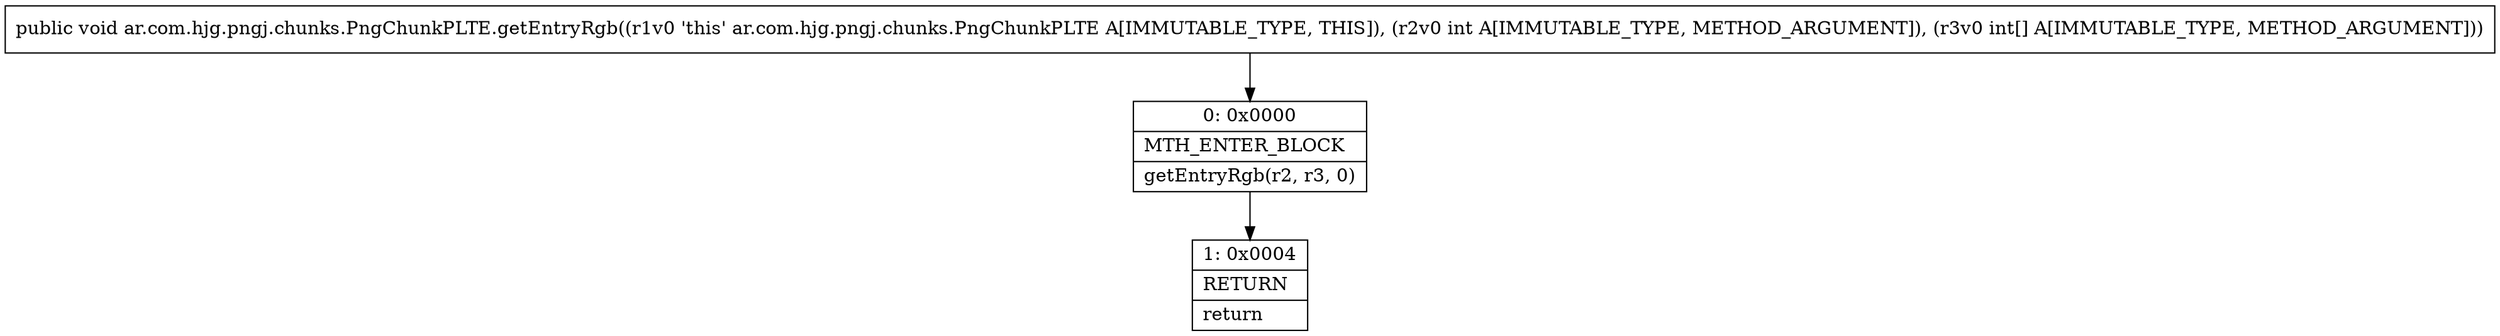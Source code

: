 digraph "CFG forar.com.hjg.pngj.chunks.PngChunkPLTE.getEntryRgb(I[I)V" {
Node_0 [shape=record,label="{0\:\ 0x0000|MTH_ENTER_BLOCK\l|getEntryRgb(r2, r3, 0)\l}"];
Node_1 [shape=record,label="{1\:\ 0x0004|RETURN\l|return\l}"];
MethodNode[shape=record,label="{public void ar.com.hjg.pngj.chunks.PngChunkPLTE.getEntryRgb((r1v0 'this' ar.com.hjg.pngj.chunks.PngChunkPLTE A[IMMUTABLE_TYPE, THIS]), (r2v0 int A[IMMUTABLE_TYPE, METHOD_ARGUMENT]), (r3v0 int[] A[IMMUTABLE_TYPE, METHOD_ARGUMENT])) }"];
MethodNode -> Node_0;
Node_0 -> Node_1;
}

